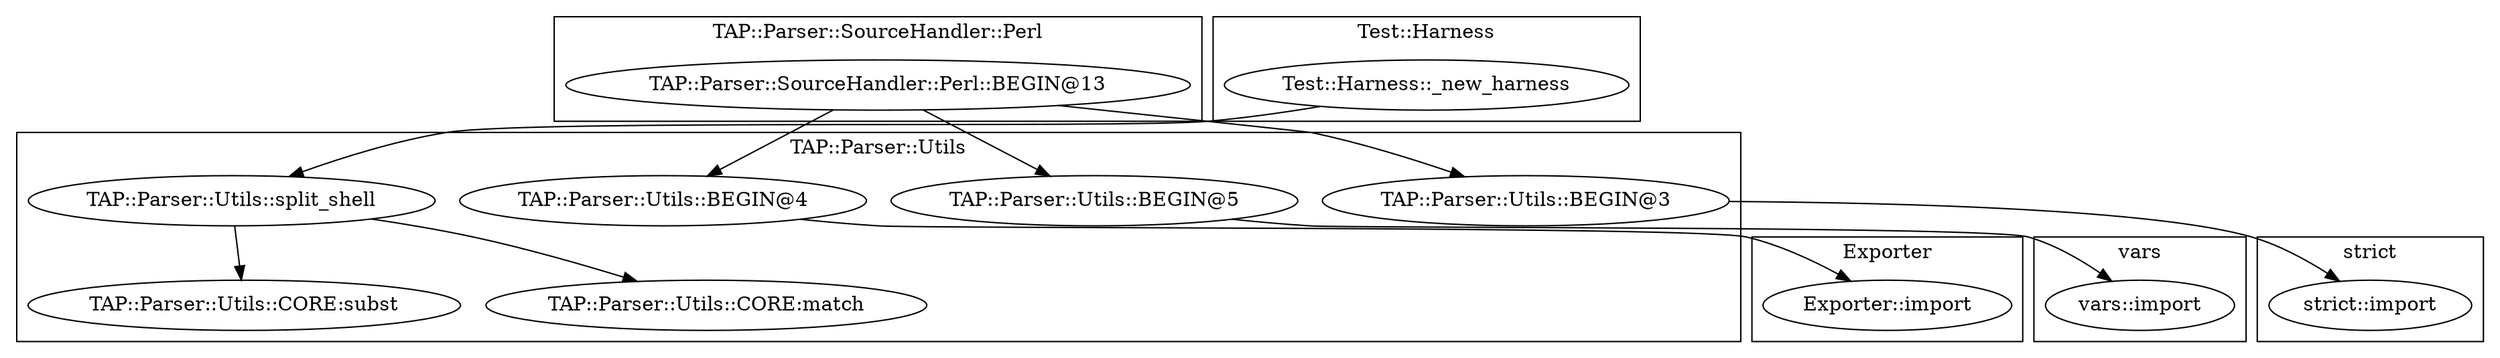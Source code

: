 digraph {
graph [overlap=false]
subgraph cluster_TAP_Parser_SourceHandler_Perl {
	label="TAP::Parser::SourceHandler::Perl";
	"TAP::Parser::SourceHandler::Perl::BEGIN@13";
}
subgraph cluster_vars {
	label="vars";
	"vars::import";
}
subgraph cluster_strict {
	label="strict";
	"strict::import";
}
subgraph cluster_TAP_Parser_Utils {
	label="TAP::Parser::Utils";
	"TAP::Parser::Utils::BEGIN@4";
	"TAP::Parser::Utils::CORE:subst";
	"TAP::Parser::Utils::BEGIN@5";
	"TAP::Parser::Utils::BEGIN@3";
	"TAP::Parser::Utils::split_shell";
	"TAP::Parser::Utils::CORE:match";
}
subgraph cluster_Test_Harness {
	label="Test::Harness";
	"Test::Harness::_new_harness";
}
subgraph cluster_Exporter {
	label="Exporter";
	"Exporter::import";
}
"TAP::Parser::Utils::BEGIN@4" -> "Exporter::import";
"TAP::Parser::SourceHandler::Perl::BEGIN@13" -> "TAP::Parser::Utils::BEGIN@3";
"TAP::Parser::Utils::split_shell" -> "TAP::Parser::Utils::CORE:subst";
"TAP::Parser::Utils::split_shell" -> "TAP::Parser::Utils::CORE:match";
"Test::Harness::_new_harness" -> "TAP::Parser::Utils::split_shell";
"TAP::Parser::Utils::BEGIN@5" -> "vars::import";
"TAP::Parser::SourceHandler::Perl::BEGIN@13" -> "TAP::Parser::Utils::BEGIN@5";
"TAP::Parser::SourceHandler::Perl::BEGIN@13" -> "TAP::Parser::Utils::BEGIN@4";
"TAP::Parser::Utils::BEGIN@3" -> "strict::import";
}
